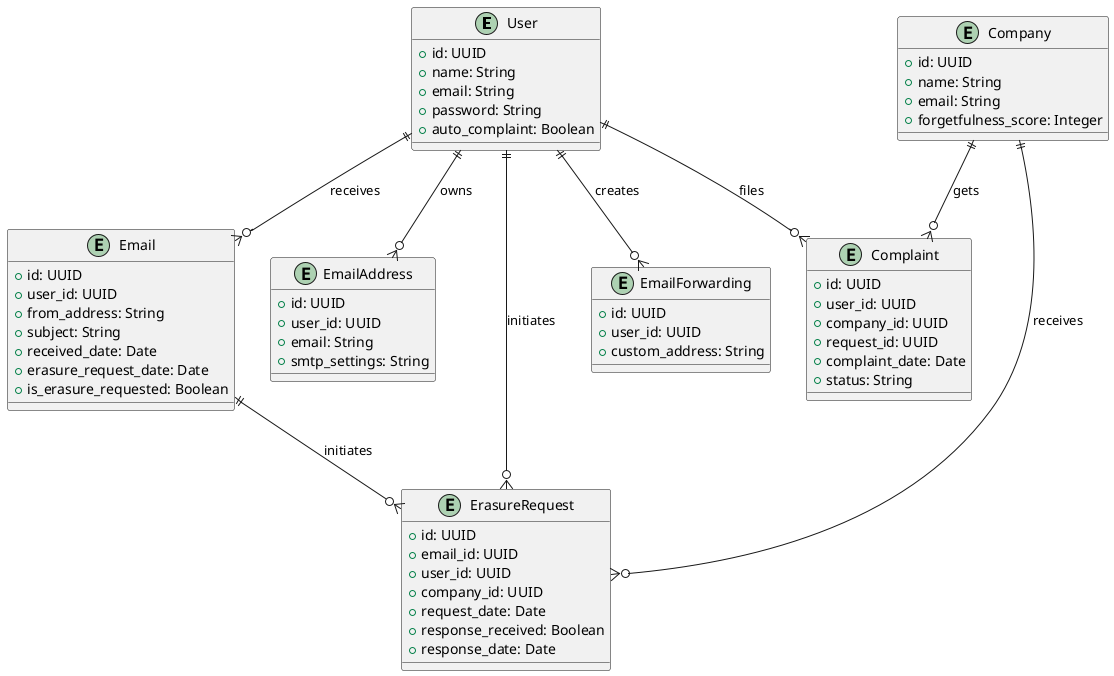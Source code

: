 @startuml

entity User {
  + id: UUID
  + name: String
  + email: String
  + password: String
  + auto_complaint: Boolean
}

entity EmailAddress {
  + id: UUID
  + user_id: UUID
  + email: String
  + smtp_settings: String
}

entity Email {
  + id: UUID
  + user_id: UUID
  + from_address: String
  + subject: String
  + received_date: Date
  + erasure_request_date: Date
  + is_erasure_requested: Boolean
}

entity ErasureRequest {
  + id: UUID
  + email_id: UUID
  + user_id: UUID
  + company_id: UUID
  + request_date: Date
  + response_received: Boolean
  + response_date: Date
}

entity Complaint {
  + id: UUID
  + user_id: UUID
  + company_id: UUID
  + request_id: UUID
  + complaint_date: Date
  + status: String
}

entity Company {
  + id: UUID
  + name: String
  + email: String
  + forgetfulness_score: Integer
}

entity EmailForwarding {
  + id: UUID
  + user_id: UUID
  + custom_address: String
}

User ||--o{ EmailAddress : owns
User ||--o{ Email : receives
User ||--o{ ErasureRequest : initiates
User ||--o{ Complaint : files
User ||--o{ EmailForwarding : creates
Email ||--o{ ErasureRequest : initiates
Company ||--o{ ErasureRequest : receives
Company ||--o{ Complaint : gets
@enduml
